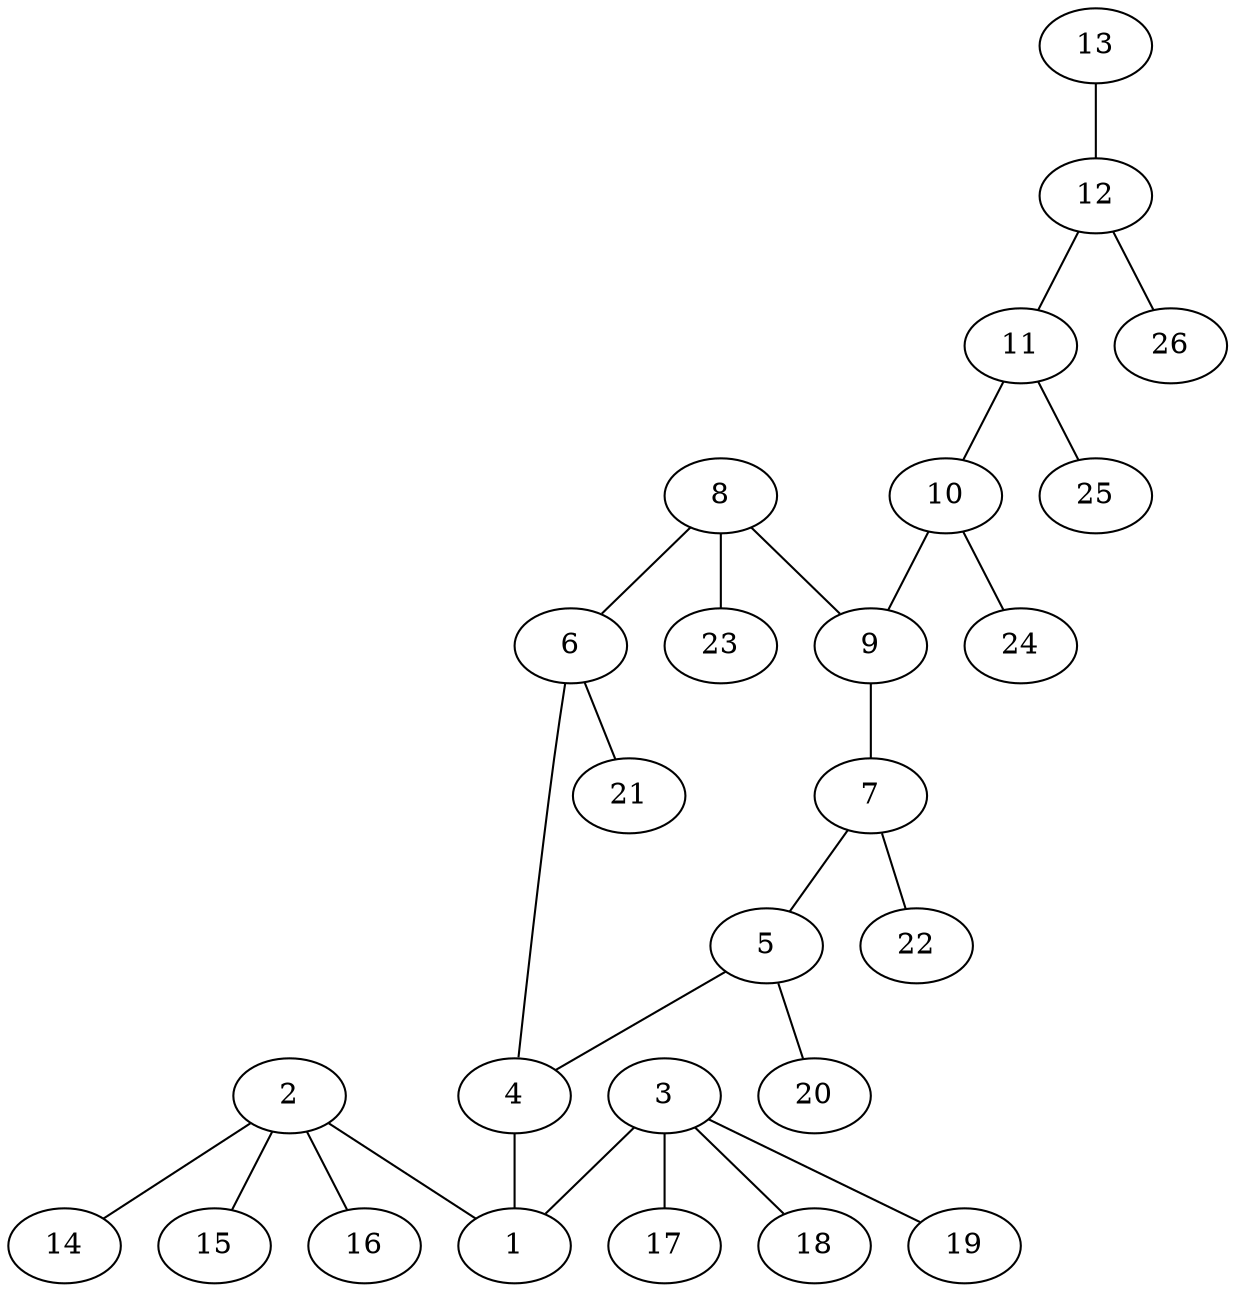 graph molecule_1227 {
	1	 [chem=N];
	2	 [chem=C];
	2 -- 1	 [valence=1];
	14	 [chem=H];
	2 -- 14	 [valence=1];
	15	 [chem=H];
	2 -- 15	 [valence=1];
	16	 [chem=H];
	2 -- 16	 [valence=1];
	3	 [chem=C];
	3 -- 1	 [valence=1];
	17	 [chem=H];
	3 -- 17	 [valence=1];
	18	 [chem=H];
	3 -- 18	 [valence=1];
	19	 [chem=H];
	3 -- 19	 [valence=1];
	4	 [chem=C];
	4 -- 1	 [valence=1];
	5	 [chem=C];
	5 -- 4	 [valence=2];
	20	 [chem=H];
	5 -- 20	 [valence=1];
	6	 [chem=C];
	6 -- 4	 [valence=1];
	21	 [chem=H];
	6 -- 21	 [valence=1];
	7	 [chem=C];
	7 -- 5	 [valence=1];
	22	 [chem=H];
	7 -- 22	 [valence=1];
	8	 [chem=C];
	8 -- 6	 [valence=2];
	9	 [chem=C];
	8 -- 9	 [valence=1];
	23	 [chem=H];
	8 -- 23	 [valence=1];
	9 -- 7	 [valence=2];
	10	 [chem=C];
	10 -- 9	 [valence=1];
	24	 [chem=H];
	10 -- 24	 [valence=1];
	11	 [chem=C];
	11 -- 10	 [valence=2];
	25	 [chem=H];
	11 -- 25	 [valence=1];
	12	 [chem=C];
	12 -- 11	 [valence=1];
	26	 [chem=H];
	12 -- 26	 [valence=1];
	13	 [chem=O];
	13 -- 12	 [valence=2];
}
